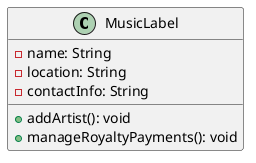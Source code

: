 @startuml
class MusicLabel {
  - name: String
  - location: String
  - contactInfo: String
  + addArtist(): void
  + manageRoyaltyPayments(): void
}
@enduml